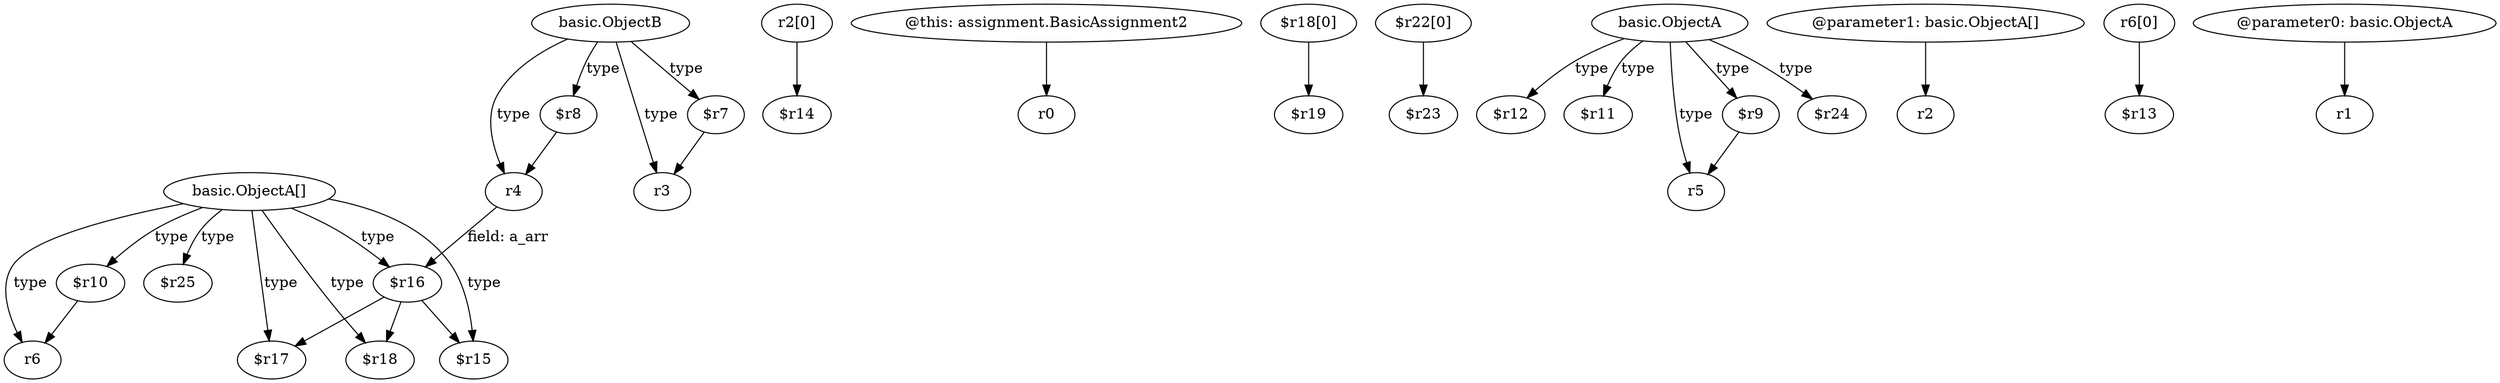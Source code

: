 digraph g {
0[label="$r16"]
1[label="$r17"]
0->1[label=""]
2[label="r2[0]"]
3[label="$r14"]
2->3[label=""]
4[label="basic.ObjectB"]
5[label="r3"]
4->5[label="type"]
6[label="@this: assignment.BasicAssignment2"]
7[label="r0"]
6->7[label=""]
8[label="basic.ObjectA[]"]
8->1[label="type"]
9[label="$r18[0]"]
10[label="$r19"]
9->10[label=""]
11[label="$r8"]
12[label="r4"]
11->12[label=""]
13[label="$r22[0]"]
14[label="$r23"]
13->14[label=""]
15[label="basic.ObjectA"]
16[label="$r12"]
15->16[label="type"]
17[label="@parameter1: basic.ObjectA[]"]
18[label="r2"]
17->18[label=""]
19[label="$r10"]
8->19[label="type"]
20[label="$r11"]
15->20[label="type"]
21[label="r6[0]"]
22[label="$r13"]
21->22[label=""]
23[label="r5"]
15->23[label="type"]
4->12[label="type"]
24[label="$r9"]
15->24[label="type"]
8->0[label="type"]
25[label="$r7"]
25->5[label=""]
26[label="$r25"]
8->26[label="type"]
27[label="@parameter0: basic.ObjectA"]
28[label="r1"]
27->28[label=""]
29[label="r6"]
19->29[label=""]
12->0[label="field: a_arr"]
24->23[label=""]
4->25[label="type"]
30[label="$r24"]
15->30[label="type"]
4->11[label="type"]
31[label="$r18"]
0->31[label=""]
32[label="$r15"]
8->32[label="type"]
8->29[label="type"]
0->32[label=""]
8->31[label="type"]
}